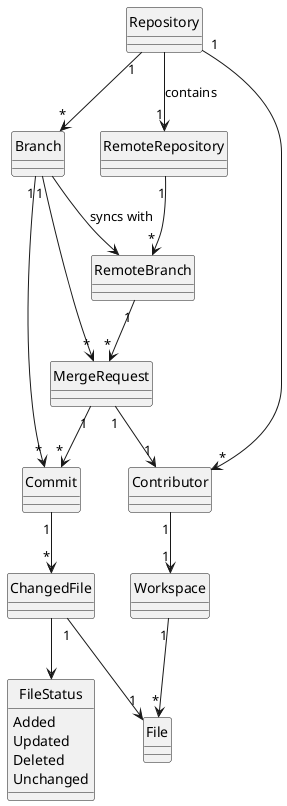 @startuml GitSystem
hide circle

class Repository
class Branch
class Commit
class File
class Contributor
class MergeRequest
class ChangedFile
class Workspace
class RemoteRepository
class RemoteBranch
enum FileStatus {
    Added
    Updated
    Deleted
    Unchanged
}

Repository "1" --> "*" Branch
Repository "1" --> "*" Contributor
Repository --> "1" RemoteRepository : contains
Branch "1" --> "*" Commit
Commit "1" --> "*" ChangedFile
Branch "1" --> "*" MergeRequest
ChangedFile "1" --> "1" File
ChangedFile --> FileStatus
MergeRequest "1" --> "*" Commit
MergeRequest "1" --> "1" Contributor
Workspace "1" --> "*" File
RemoteRepository "1" --> "*" RemoteBranch
Branch --> RemoteBranch : syncs with
RemoteBranch "1" --> "*" MergeRequest
Contributor "1" --> "1" Workspace

@enduml
